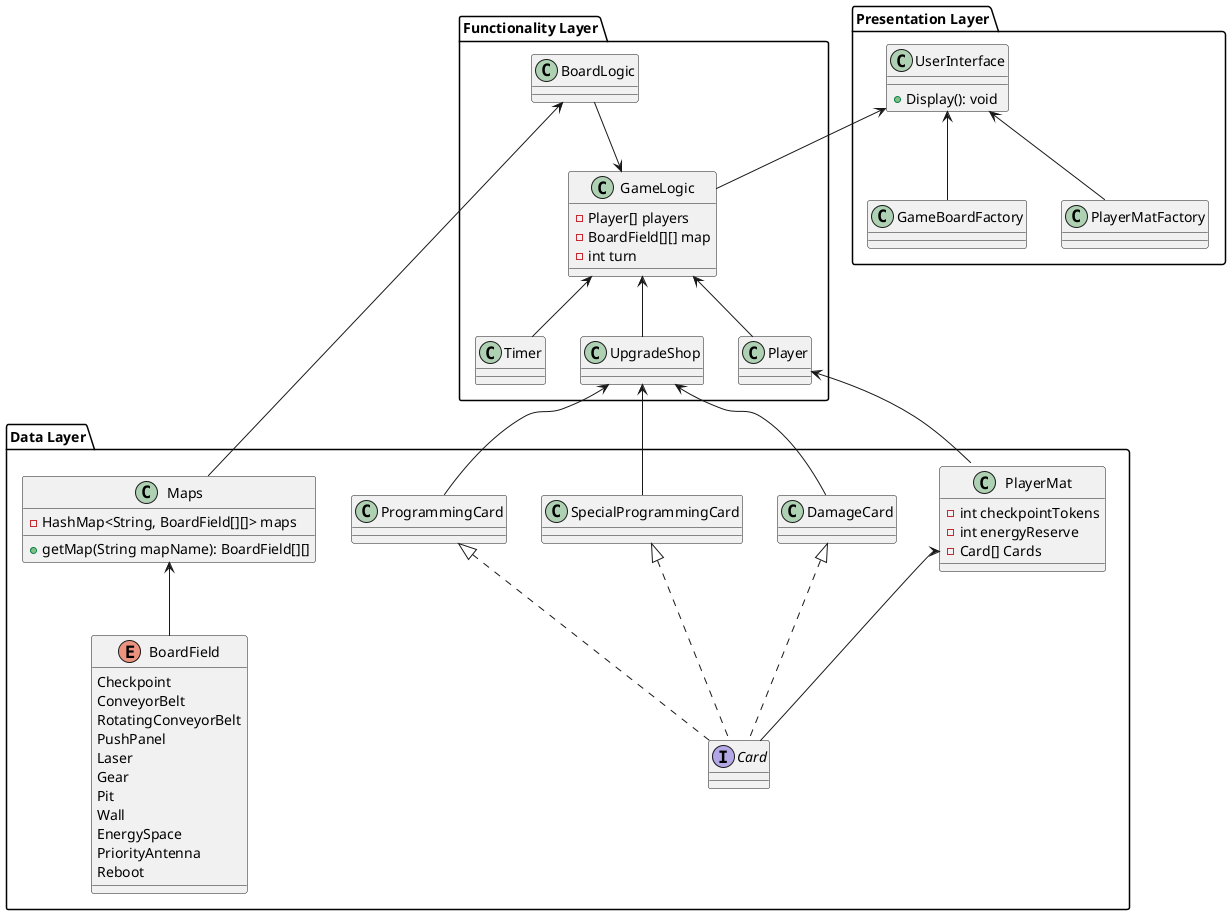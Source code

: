 @startuml class_diagram

package "Data Layer" {

    class PlayerMat {
        - int checkpointTokens
        - int energyReserve
        - Card[] Cards
    }

    class Maps {
        - HashMap<String, BoardField[][]> maps
        + getMap(String mapName): BoardField[][]
    }
    enum BoardField {
        Checkpoint
        ConveyorBelt
        RotatingConveyorBelt
        PushPanel
        Laser
        Gear
        Pit
        Wall
        EnergySpace
        PriorityAntenna
        Reboot
    }

    Maps <-- BoardField

    interface Card
    class ProgrammingCard
    class SpecialProgrammingCard
    class DamageCard

    Card .u.|> ProgrammingCard
    Card .u.|> SpecialProgrammingCard
    Card .u.|> DamageCard

    Card -u-> PlayerMat::Cards
}

package "Functionality Layer" {

    class BoardLogic

    class Timer

    class UpgradeShop
    UpgradeShop <-- ProgrammingCard
    UpgradeShop <-- SpecialProgrammingCard
    UpgradeShop <-- DamageCard

    class Player
    Player <-- PlayerMat

    class GameLogic {
        - Player[] players
        - BoardField[][] map
        - int turn
    }

    GameLogic <-- Player
    GameLogic <-- Timer
    GameLogic <-- UpgradeShop

    BoardLogic <-- Maps
    BoardLogic --> GameLogic

}

package "Presentation Layer" {
    class UserInterface {
        + Display(): void
    }
    UserInterface <-- GameLogic

    class GameBoardFactory
    class PlayerMatFactory
    UserInterface <-- GameBoardFactory
    UserInterface <-- PlayerMatFactory

}

@enduml